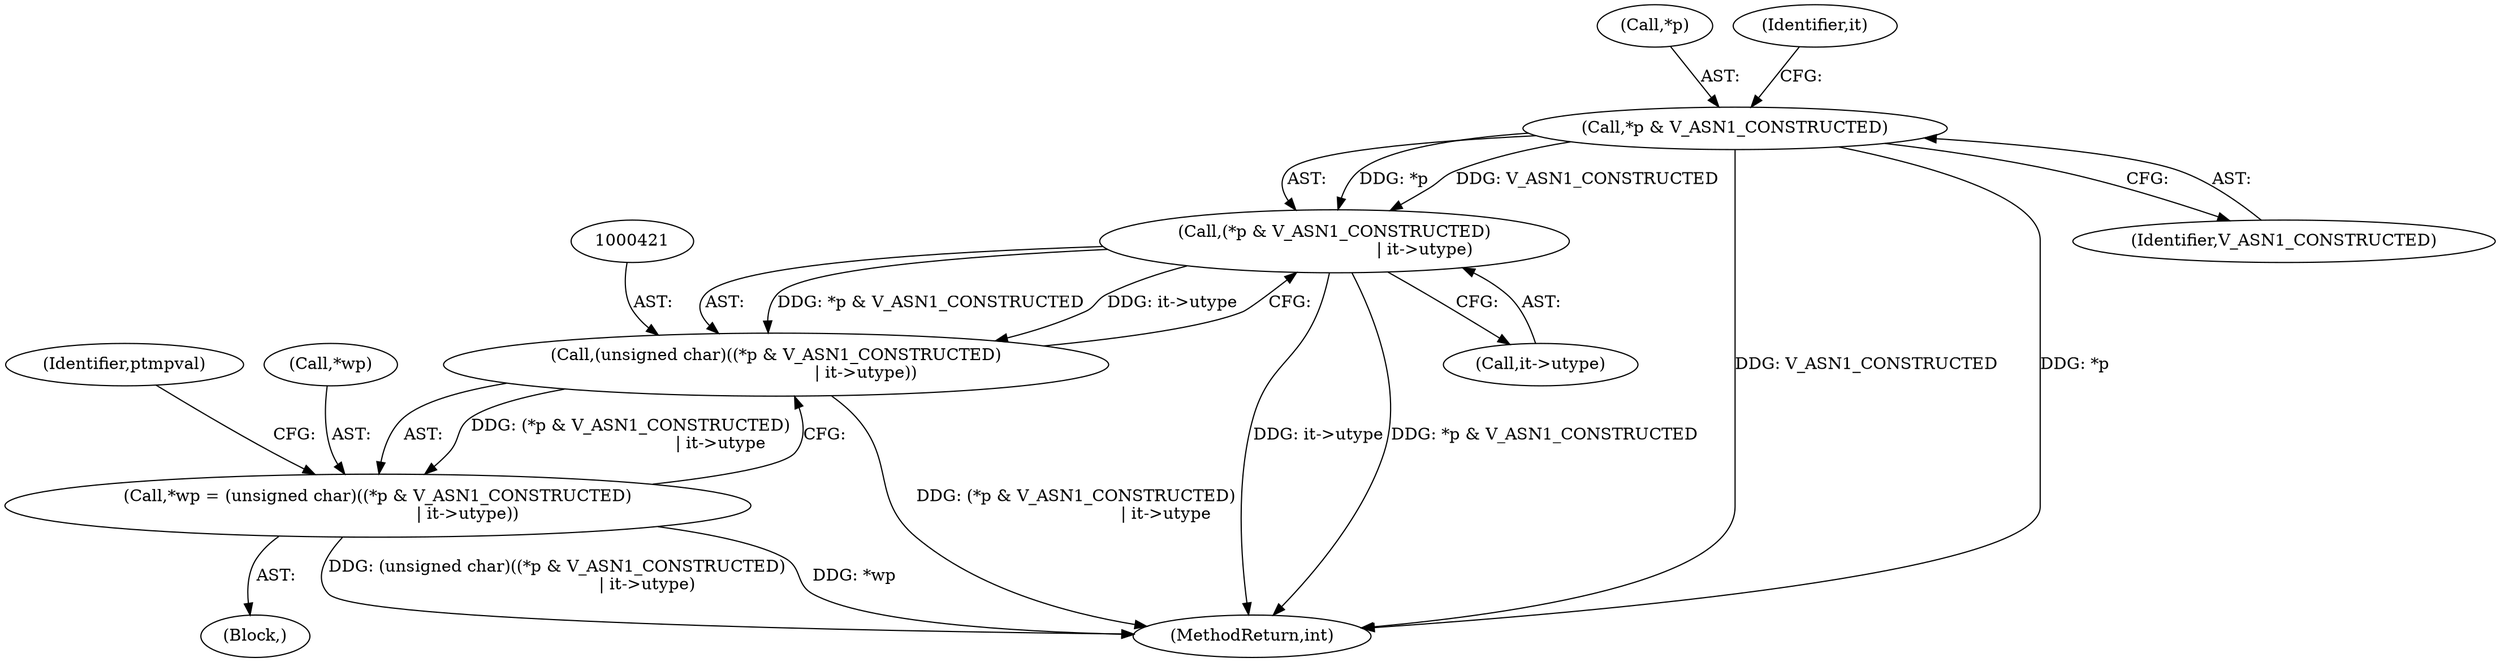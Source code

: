digraph "0_openssl_cc598f321fbac9c04da5766243ed55d55948637d@pointer" {
"1000423" [label="(Call,*p & V_ASN1_CONSTRUCTED)"];
"1000422" [label="(Call,(*p & V_ASN1_CONSTRUCTED)\n                                  | it->utype)"];
"1000420" [label="(Call,(unsigned char)((*p & V_ASN1_CONSTRUCTED)\n                                  | it->utype))"];
"1000417" [label="(Call,*wp = (unsigned char)((*p & V_ASN1_CONSTRUCTED)\n                                  | it->utype))"];
"1000424" [label="(Call,*p)"];
"1001021" [label="(MethodReturn,int)"];
"1000422" [label="(Call,(*p & V_ASN1_CONSTRUCTED)\n                                  | it->utype)"];
"1000431" [label="(Identifier,ptmpval)"];
"1000423" [label="(Call,*p & V_ASN1_CONSTRUCTED)"];
"1000427" [label="(Call,it->utype)"];
"1000418" [label="(Call,*wp)"];
"1000417" [label="(Call,*wp = (unsigned char)((*p & V_ASN1_CONSTRUCTED)\n                                  | it->utype))"];
"1000397" [label="(Block,)"];
"1000428" [label="(Identifier,it)"];
"1000426" [label="(Identifier,V_ASN1_CONSTRUCTED)"];
"1000420" [label="(Call,(unsigned char)((*p & V_ASN1_CONSTRUCTED)\n                                  | it->utype))"];
"1000423" -> "1000422"  [label="AST: "];
"1000423" -> "1000426"  [label="CFG: "];
"1000424" -> "1000423"  [label="AST: "];
"1000426" -> "1000423"  [label="AST: "];
"1000428" -> "1000423"  [label="CFG: "];
"1000423" -> "1001021"  [label="DDG: V_ASN1_CONSTRUCTED"];
"1000423" -> "1001021"  [label="DDG: *p"];
"1000423" -> "1000422"  [label="DDG: *p"];
"1000423" -> "1000422"  [label="DDG: V_ASN1_CONSTRUCTED"];
"1000422" -> "1000420"  [label="AST: "];
"1000422" -> "1000427"  [label="CFG: "];
"1000427" -> "1000422"  [label="AST: "];
"1000420" -> "1000422"  [label="CFG: "];
"1000422" -> "1001021"  [label="DDG: it->utype"];
"1000422" -> "1001021"  [label="DDG: *p & V_ASN1_CONSTRUCTED"];
"1000422" -> "1000420"  [label="DDG: *p & V_ASN1_CONSTRUCTED"];
"1000422" -> "1000420"  [label="DDG: it->utype"];
"1000420" -> "1000417"  [label="AST: "];
"1000421" -> "1000420"  [label="AST: "];
"1000417" -> "1000420"  [label="CFG: "];
"1000420" -> "1001021"  [label="DDG: (*p & V_ASN1_CONSTRUCTED)\n                                  | it->utype"];
"1000420" -> "1000417"  [label="DDG: (*p & V_ASN1_CONSTRUCTED)\n                                  | it->utype"];
"1000417" -> "1000397"  [label="AST: "];
"1000418" -> "1000417"  [label="AST: "];
"1000431" -> "1000417"  [label="CFG: "];
"1000417" -> "1001021"  [label="DDG: (unsigned char)((*p & V_ASN1_CONSTRUCTED)\n                                  | it->utype)"];
"1000417" -> "1001021"  [label="DDG: *wp"];
}
